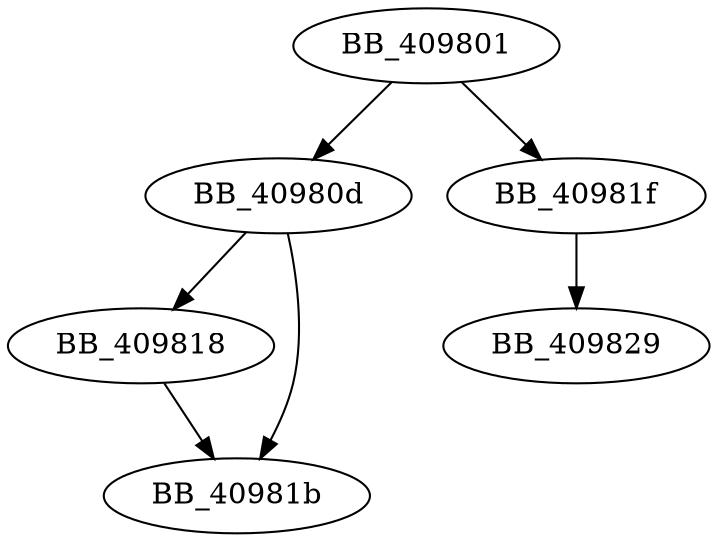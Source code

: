 DiGraph _tolower{
BB_409801->BB_40980d
BB_409801->BB_40981f
BB_40980d->BB_409818
BB_40980d->BB_40981b
BB_409818->BB_40981b
BB_40981f->BB_409829
}
